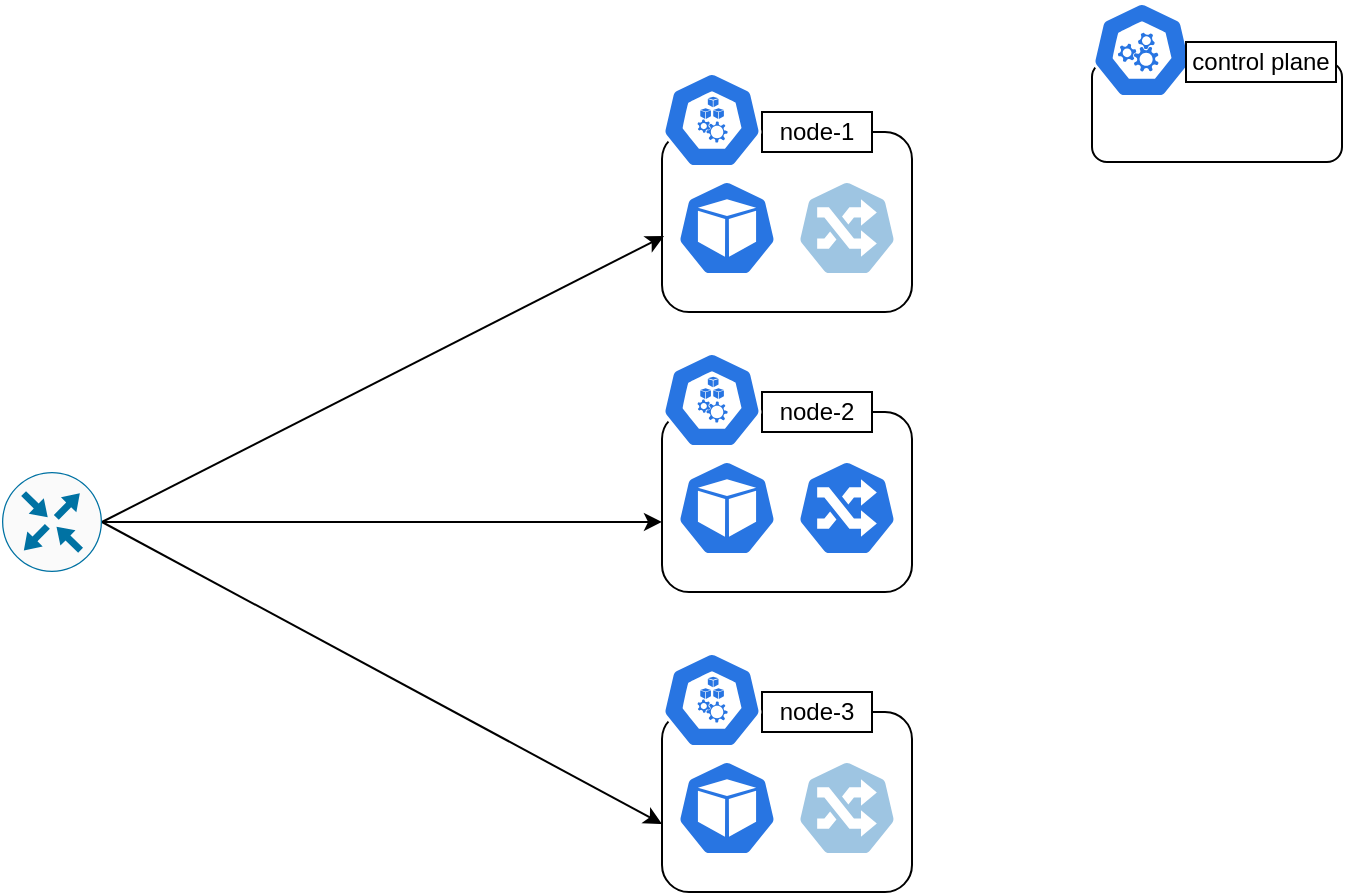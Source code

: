 <mxfile version="13.1.3">
    <diagram id="6hGFLwfOUW9BJ-s0fimq" name="Page-1">
        <mxGraphModel dx="1699" dy="880" grid="1" gridSize="10" guides="1" tooltips="1" connect="1" arrows="1" fold="1" page="1" pageScale="1" pageWidth="827" pageHeight="1169" math="0" shadow="0">
            <root>
                <mxCell id="0"/>
                <mxCell id="1" parent="0"/>
                <mxCell id="10" value="" style="rounded=1;whiteSpace=wrap;html=1;fillColor=none;" vertex="1" parent="1">
                    <mxGeometry x="470" y="275" width="125" height="90" as="geometry"/>
                </mxCell>
                <mxCell id="5" value="" style="rounded=1;whiteSpace=wrap;html=1;fillColor=none;" vertex="1" parent="1">
                    <mxGeometry x="685" y="240" width="125" height="50" as="geometry"/>
                </mxCell>
                <mxCell id="2" value="" style="html=1;dashed=0;whitespace=wrap;fillColor=#9EC5E2;strokeColor=#ffffff;points=[[0.005,0.63,0],[0.1,0.2,0],[0.9,0.2,0],[0.5,0,0],[0.995,0.63,0],[0.72,0.99,0],[0.5,1,0],[0.28,0.99,0]];shape=mxgraph.kubernetes.icon;prIcon=ing" vertex="1" parent="1">
                    <mxGeometry x="537.5" y="299" width="50" height="48" as="geometry"/>
                </mxCell>
                <mxCell id="3" value="" style="html=1;dashed=0;whitespace=wrap;fillColor=#2875E2;strokeColor=#ffffff;points=[[0.005,0.63,0],[0.1,0.2,0],[0.9,0.2,0],[0.5,0,0],[0.995,0.63,0],[0.72,0.99,0],[0.5,1,0],[0.28,0.99,0]];shape=mxgraph.kubernetes.icon;prIcon=master" vertex="1" parent="1">
                    <mxGeometry x="685" y="210" width="50" height="48" as="geometry"/>
                </mxCell>
                <mxCell id="9" value="control plane" style="rounded=0;whiteSpace=wrap;html=1;fillColor=#FFFFFF;" vertex="1" parent="1">
                    <mxGeometry x="732" y="230" width="75" height="20" as="geometry"/>
                </mxCell>
                <mxCell id="11" value="node-1" style="rounded=0;whiteSpace=wrap;html=1;fillColor=#FFFFFF;" vertex="1" parent="1">
                    <mxGeometry x="520" y="265" width="55" height="20" as="geometry"/>
                </mxCell>
                <mxCell id="4" value="" style="html=1;dashed=0;whitespace=wrap;fillColor=#2875E2;strokeColor=#ffffff;points=[[0.005,0.63,0],[0.1,0.2,0],[0.9,0.2,0],[0.5,0,0],[0.995,0.63,0],[0.72,0.99,0],[0.5,1,0],[0.28,0.99,0]];shape=mxgraph.kubernetes.icon;prIcon=node" vertex="1" parent="1">
                    <mxGeometry x="470" y="245" width="50" height="48" as="geometry"/>
                </mxCell>
                <mxCell id="12" value="" style="html=1;dashed=0;whitespace=wrap;fillColor=#2875E2;strokeColor=#ffffff;points=[[0.005,0.63,0],[0.1,0.2,0],[0.9,0.2,0],[0.5,0,0],[0.995,0.63,0],[0.72,0.99,0],[0.5,1,0],[0.28,0.99,0]];shape=mxgraph.kubernetes.icon;prIcon=pod" vertex="1" parent="1">
                    <mxGeometry x="477.5" y="299" width="50" height="48" as="geometry"/>
                </mxCell>
                <mxCell id="14" value="" style="rounded=1;whiteSpace=wrap;html=1;fillColor=none;" vertex="1" parent="1">
                    <mxGeometry x="470" y="415" width="125" height="90" as="geometry"/>
                </mxCell>
                <mxCell id="15" value="" style="html=1;dashed=0;whitespace=wrap;fillColor=#2875E2;strokeColor=#ffffff;points=[[0.005,0.63,0],[0.1,0.2,0],[0.9,0.2,0],[0.5,0,0],[0.995,0.63,0],[0.72,0.99,0],[0.5,1,0],[0.28,0.99,0]];shape=mxgraph.kubernetes.icon;prIcon=ing" vertex="1" parent="1">
                    <mxGeometry x="537.5" y="439" width="50" height="48" as="geometry"/>
                </mxCell>
                <mxCell id="16" value="node-2" style="rounded=0;whiteSpace=wrap;html=1;fillColor=#FFFFFF;" vertex="1" parent="1">
                    <mxGeometry x="520" y="405" width="55" height="20" as="geometry"/>
                </mxCell>
                <mxCell id="17" value="" style="html=1;dashed=0;whitespace=wrap;fillColor=#2875E2;strokeColor=#ffffff;points=[[0.005,0.63,0],[0.1,0.2,0],[0.9,0.2,0],[0.5,0,0],[0.995,0.63,0],[0.72,0.99,0],[0.5,1,0],[0.28,0.99,0]];shape=mxgraph.kubernetes.icon;prIcon=node" vertex="1" parent="1">
                    <mxGeometry x="470" y="385" width="50" height="48" as="geometry"/>
                </mxCell>
                <mxCell id="18" value="" style="html=1;dashed=0;whitespace=wrap;fillColor=#2875E2;strokeColor=#ffffff;points=[[0.005,0.63,0],[0.1,0.2,0],[0.9,0.2,0],[0.5,0,0],[0.995,0.63,0],[0.72,0.99,0],[0.5,1,0],[0.28,0.99,0]];shape=mxgraph.kubernetes.icon;prIcon=pod" vertex="1" parent="1">
                    <mxGeometry x="477.5" y="439" width="50" height="48" as="geometry"/>
                </mxCell>
                <mxCell id="19" value="" style="rounded=1;whiteSpace=wrap;html=1;fillColor=none;" vertex="1" parent="1">
                    <mxGeometry x="470" y="565" width="125" height="90" as="geometry"/>
                </mxCell>
                <mxCell id="20" value="" style="html=1;dashed=0;whitespace=wrap;fillColor=#9EC5E2;strokeColor=#ffffff;points=[[0.005,0.63,0],[0.1,0.2,0],[0.9,0.2,0],[0.5,0,0],[0.995,0.63,0],[0.72,0.99,0],[0.5,1,0],[0.28,0.99,0]];shape=mxgraph.kubernetes.icon;prIcon=ing" vertex="1" parent="1">
                    <mxGeometry x="537.5" y="589" width="50" height="48" as="geometry"/>
                </mxCell>
                <mxCell id="21" value="node-3" style="rounded=0;whiteSpace=wrap;html=1;fillColor=#FFFFFF;" vertex="1" parent="1">
                    <mxGeometry x="520" y="555" width="55" height="20" as="geometry"/>
                </mxCell>
                <mxCell id="22" value="" style="html=1;dashed=0;whitespace=wrap;fillColor=#2875E2;strokeColor=#ffffff;points=[[0.005,0.63,0],[0.1,0.2,0],[0.9,0.2,0],[0.5,0,0],[0.995,0.63,0],[0.72,0.99,0],[0.5,1,0],[0.28,0.99,0]];shape=mxgraph.kubernetes.icon;prIcon=node" vertex="1" parent="1">
                    <mxGeometry x="470" y="535" width="50" height="48" as="geometry"/>
                </mxCell>
                <mxCell id="23" value="" style="html=1;dashed=0;whitespace=wrap;fillColor=#2875E2;strokeColor=#ffffff;points=[[0.005,0.63,0],[0.1,0.2,0],[0.9,0.2,0],[0.5,0,0],[0.995,0.63,0],[0.72,0.99,0],[0.5,1,0],[0.28,0.99,0]];shape=mxgraph.kubernetes.icon;prIcon=pod" vertex="1" parent="1">
                    <mxGeometry x="477.5" y="589" width="50" height="48" as="geometry"/>
                </mxCell>
                <mxCell id="26" style="rounded=0;orthogonalLoop=1;jettySize=auto;html=1;exitX=1;exitY=0.5;exitDx=0;exitDy=0;exitPerimeter=0;entryX=0.008;entryY=0.578;entryDx=0;entryDy=0;entryPerimeter=0;" edge="1" parent="1" source="24" target="10">
                    <mxGeometry relative="1" as="geometry"/>
                </mxCell>
                <mxCell id="29" style="rounded=0;orthogonalLoop=1;jettySize=auto;html=1;exitX=1;exitY=0.5;exitDx=0;exitDy=0;exitPerimeter=0;entryX=0;entryY=0.611;entryDx=0;entryDy=0;entryPerimeter=0;" edge="1" parent="1" source="24" target="14">
                    <mxGeometry relative="1" as="geometry"/>
                </mxCell>
                <mxCell id="31" style="rounded=0;orthogonalLoop=1;jettySize=auto;html=1;exitX=1;exitY=0.5;exitDx=0;exitDy=0;exitPerimeter=0;entryX=0;entryY=0.622;entryDx=0;entryDy=0;entryPerimeter=0;" edge="1" parent="1" source="24" target="19">
                    <mxGeometry relative="1" as="geometry">
                        <mxPoint x="430" y="630" as="targetPoint"/>
                    </mxGeometry>
                </mxCell>
                <mxCell id="24" value="" style="points=[[0.5,0,0],[1,0.5,0],[0.5,1,0],[0,0.5,0],[0.145,0.145,0],[0.856,0.145,0],[0.855,0.856,0],[0.145,0.855,0]];verticalLabelPosition=bottom;html=1;verticalAlign=top;aspect=fixed;align=center;pointerEvents=1;shape=mxgraph.cisco19.rect;prIcon=router;fillColor=#FAFAFA;strokeColor=#0072A3;" vertex="1" parent="1">
                    <mxGeometry x="140" y="445" width="50" height="50" as="geometry"/>
                </mxCell>
            </root>
        </mxGraphModel>
    </diagram>
</mxfile>